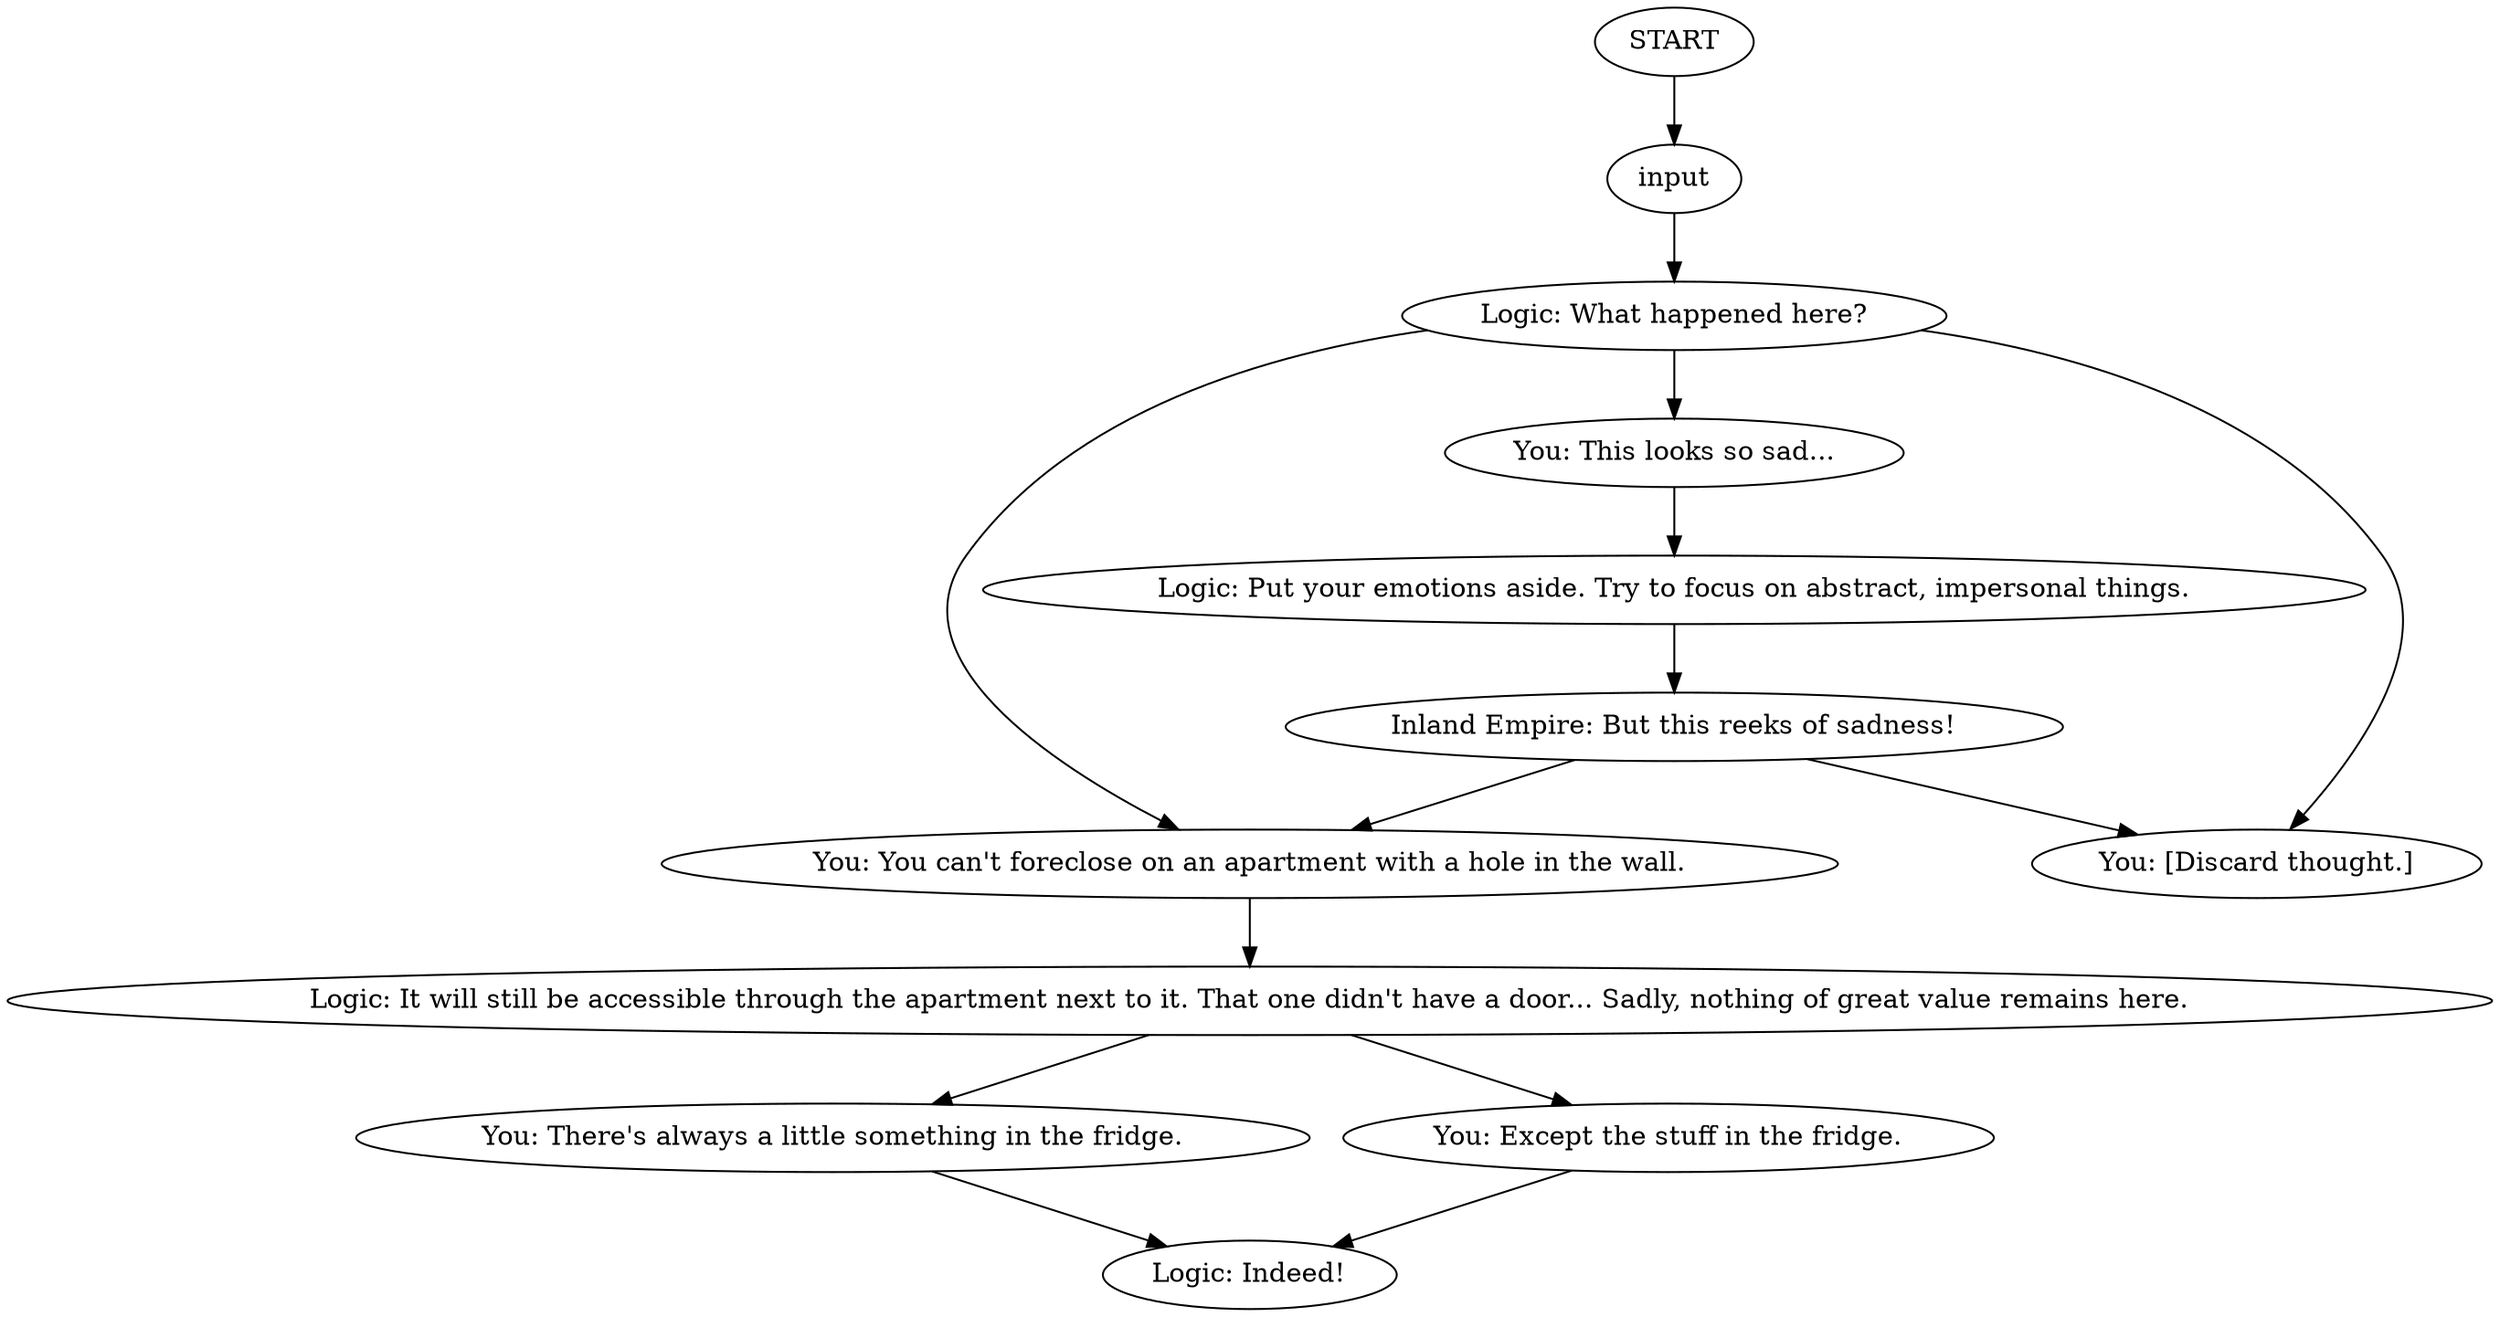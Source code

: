 # APT ORB / foreclosed apt logic
# Logic wonders what happened in this apartment.
# ==================================================
digraph G {
	  0 [label="START"];
	  1 [label="input"];
	  2 [label="Logic: What happened here?"];
	  3 [label="You: You can't foreclose on an apartment with a hole in the wall."];
	  4 [label="You: This looks so sad..."];
	  5 [label="You: There's always a little something in the fridge."];
	  6 [label="Logic: Put your emotions aside. Try to focus on abstract, impersonal things."];
	  7 [label="Inland Empire: But this reeks of sadness!"];
	  8 [label="You: Except the stuff in the fridge."];
	  9 [label="Logic: Indeed!"];
	  10 [label="You: [Discard thought.]"];
	  11 [label="Logic: It will still be accessible through the apartment next to it. That one didn't have a door... Sadly, nothing of great value remains here."];
	  0 -> 1
	  1 -> 2
	  2 -> 10
	  2 -> 3
	  2 -> 4
	  3 -> 11
	  4 -> 6
	  5 -> 9
	  6 -> 7
	  7 -> 10
	  7 -> 3
	  8 -> 9
	  11 -> 8
	  11 -> 5
}

